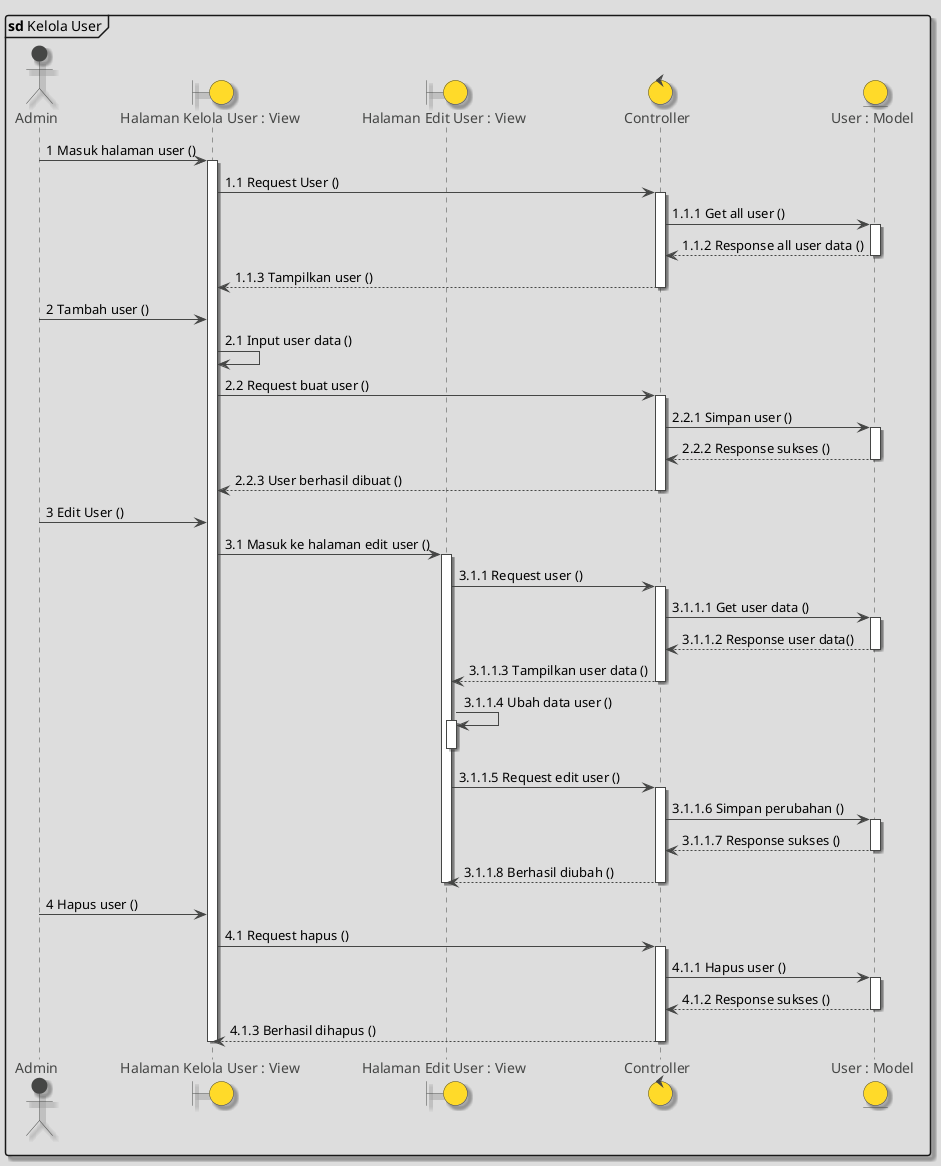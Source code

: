 @startuml

!theme toy
skinparam shadowing true
mainframe **sd** Kelola User

actor Admin
boundary "Halaman Kelola User : View" as kelolaUser
boundary "Halaman Edit User : View" as editUser
control Controller as controller
entity "User : Model" as dataUser

Admin -> kelolaUser ++ : 1 Masuk halaman user ()

kelolaUser -> controller ++ : 1.1 Request User ()

controller -> dataUser ++ : 1.1.1 Get all user ()
return 1.1.2 Response all user data ()
return 1.1.3 Tampilkan user ()

Admin -> kelolaUser : 2 Tambah user ()

kelolaUser -> kelolaUser : 2.1 Input user data ()

kelolaUser -> controller ++ : 2.2 Request buat user ()

controller -> dataUser ++ : 2.2.1 Simpan user ()
return 2.2.2 Response sukses ()
return 2.2.3 User berhasil dibuat ()

Admin -> kelolaUser : 3 Edit User ()

kelolaUser -> editUser ++ : 3.1 Masuk ke halaman edit user ()

editUser -> controller ++ : 3.1.1 Request user ()
controller -> dataUser ++ : 3.1.1.1 Get user data ()
return 3.1.1.2 Response user data()
return 3.1.1.3 Tampilkan user data ()

editUser -> editUser ++ : 3.1.1.4 Ubah data user ()
deactivate editUser

editUser -> controller ++ : 3.1.1.5 Request edit user ()
controller -> dataUser ++ : 3.1.1.6 Simpan perubahan ()
return 3.1.1.7 Response sukses ()
return 3.1.1.8 Berhasil diubah ()
deactivate

Admin -> kelolaUser : 4 Hapus user ()

kelolaUser -> controller ++ : 4.1 Request hapus ()

controller -> dataUser ++ : 4.1.1 Hapus user ()

return 4.1.2 Response sukses ()
return 4.1.3 Berhasil dihapus ()
deactivate

@enduml
